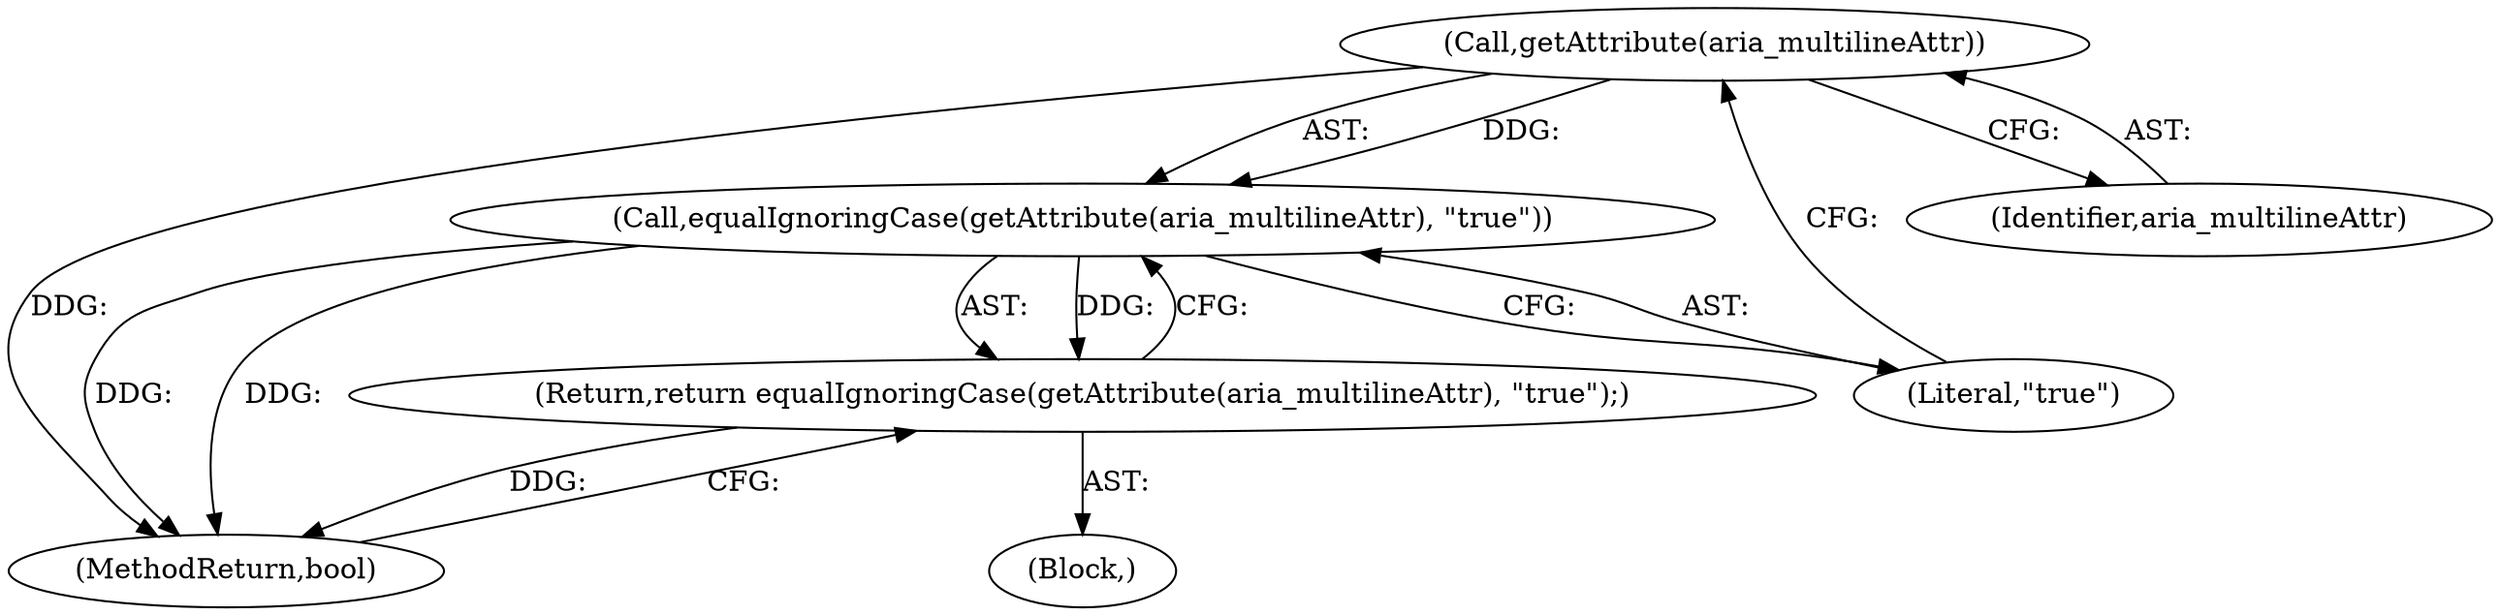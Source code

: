digraph "1_Chrome_d27468a832d5316884bd02f459cbf493697fd7e1_26@del" {
"1000133" [label="(Call,getAttribute(aria_multilineAttr))"];
"1000132" [label="(Call,equalIgnoringCase(getAttribute(aria_multilineAttr), \"true\"))"];
"1000131" [label="(Return,return equalIgnoringCase(getAttribute(aria_multilineAttr), \"true\");)"];
"1000134" [label="(Identifier,aria_multilineAttr)"];
"1000132" [label="(Call,equalIgnoringCase(getAttribute(aria_multilineAttr), \"true\"))"];
"1000133" [label="(Call,getAttribute(aria_multilineAttr))"];
"1000136" [label="(MethodReturn,bool)"];
"1000131" [label="(Return,return equalIgnoringCase(getAttribute(aria_multilineAttr), \"true\");)"];
"1000101" [label="(Block,)"];
"1000135" [label="(Literal,\"true\")"];
"1000133" -> "1000132"  [label="AST: "];
"1000133" -> "1000134"  [label="CFG: "];
"1000134" -> "1000133"  [label="AST: "];
"1000135" -> "1000133"  [label="CFG: "];
"1000133" -> "1000136"  [label="DDG: "];
"1000133" -> "1000132"  [label="DDG: "];
"1000132" -> "1000131"  [label="AST: "];
"1000132" -> "1000135"  [label="CFG: "];
"1000135" -> "1000132"  [label="AST: "];
"1000131" -> "1000132"  [label="CFG: "];
"1000132" -> "1000136"  [label="DDG: "];
"1000132" -> "1000136"  [label="DDG: "];
"1000132" -> "1000131"  [label="DDG: "];
"1000131" -> "1000101"  [label="AST: "];
"1000136" -> "1000131"  [label="CFG: "];
"1000131" -> "1000136"  [label="DDG: "];
}
